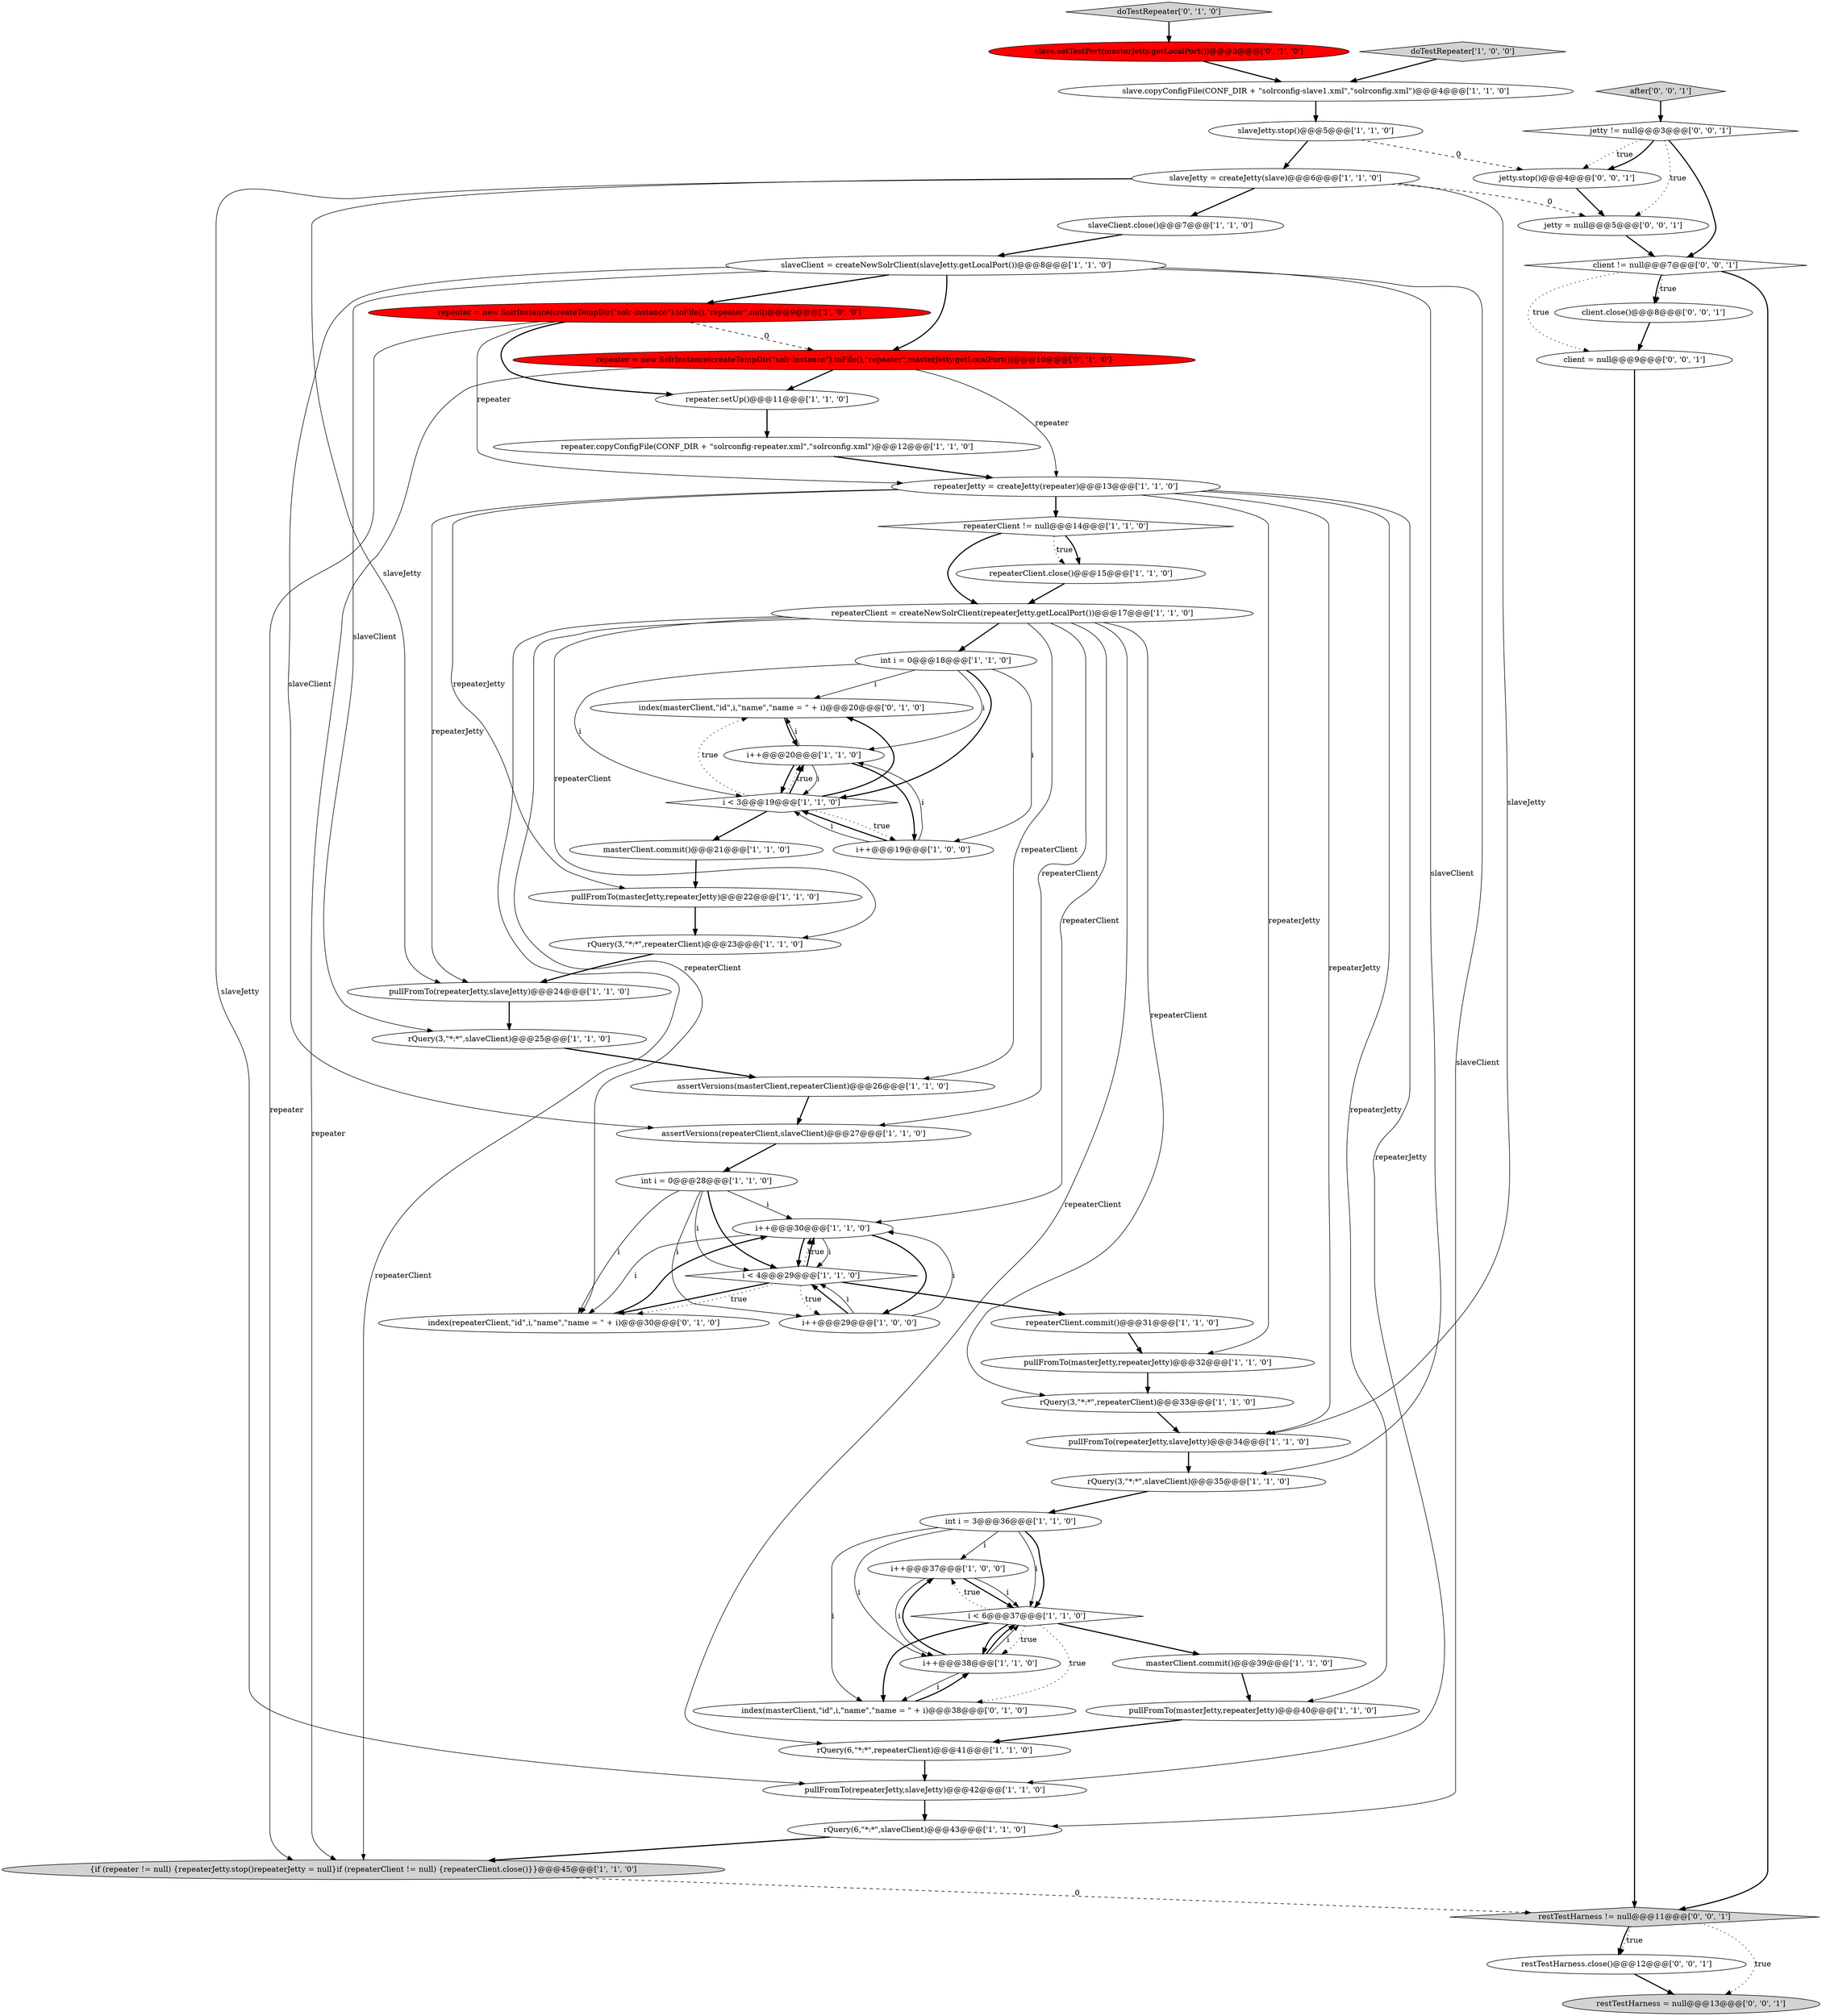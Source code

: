 digraph {
14 [style = filled, label = "i++@@@37@@@['1', '0', '0']", fillcolor = white, shape = ellipse image = "AAA0AAABBB1BBB"];
37 [style = filled, label = "rQuery(3,\"*:*\",slaveClient)@@@35@@@['1', '1', '0']", fillcolor = white, shape = ellipse image = "AAA0AAABBB1BBB"];
17 [style = filled, label = "repeater = new SolrInstance(createTempDir(\"solr-instance\").toFile(),\"repeater\",null)@@@9@@@['1', '0', '0']", fillcolor = red, shape = ellipse image = "AAA1AAABBB1BBB"];
48 [style = filled, label = "slave.setTestPort(masterJetty.getLocalPort())@@@3@@@['0', '1', '0']", fillcolor = red, shape = ellipse image = "AAA1AAABBB2BBB"];
40 [style = filled, label = "masterClient.commit()@@@21@@@['1', '1', '0']", fillcolor = white, shape = ellipse image = "AAA0AAABBB1BBB"];
53 [style = filled, label = "jetty = null@@@5@@@['0', '0', '1']", fillcolor = white, shape = ellipse image = "AAA0AAABBB3BBB"];
32 [style = filled, label = "int i = 0@@@18@@@['1', '1', '0']", fillcolor = white, shape = ellipse image = "AAA0AAABBB1BBB"];
27 [style = filled, label = "assertVersions(masterClient,repeaterClient)@@@26@@@['1', '1', '0']", fillcolor = white, shape = ellipse image = "AAA0AAABBB1BBB"];
39 [style = filled, label = "slave.copyConfigFile(CONF_DIR + \"solrconfig-slave1.xml\",\"solrconfig.xml\")@@@4@@@['1', '1', '0']", fillcolor = white, shape = ellipse image = "AAA0AAABBB1BBB"];
16 [style = filled, label = "slaveJetty.stop()@@@5@@@['1', '1', '0']", fillcolor = white, shape = ellipse image = "AAA0AAABBB1BBB"];
13 [style = filled, label = "i < 6@@@37@@@['1', '1', '0']", fillcolor = white, shape = diamond image = "AAA0AAABBB1BBB"];
28 [style = filled, label = "i++@@@30@@@['1', '1', '0']", fillcolor = white, shape = ellipse image = "AAA0AAABBB1BBB"];
47 [style = filled, label = "index(masterClient,\"id\",i,\"name\",\"name = \" + i)@@@20@@@['0', '1', '0']", fillcolor = white, shape = ellipse image = "AAA0AAABBB2BBB"];
21 [style = filled, label = "rQuery(6,\"*:*\",repeaterClient)@@@41@@@['1', '1', '0']", fillcolor = white, shape = ellipse image = "AAA0AAABBB1BBB"];
30 [style = filled, label = "assertVersions(repeaterClient,slaveClient)@@@27@@@['1', '1', '0']", fillcolor = white, shape = ellipse image = "AAA0AAABBB1BBB"];
38 [style = filled, label = "repeaterClient != null@@@14@@@['1', '1', '0']", fillcolor = white, shape = diamond image = "AAA0AAABBB1BBB"];
18 [style = filled, label = "repeaterClient.commit()@@@31@@@['1', '1', '0']", fillcolor = white, shape = ellipse image = "AAA0AAABBB1BBB"];
44 [style = filled, label = "index(masterClient,\"id\",i,\"name\",\"name = \" + i)@@@38@@@['0', '1', '0']", fillcolor = white, shape = ellipse image = "AAA0AAABBB2BBB"];
26 [style = filled, label = "rQuery(3,\"*:*\",slaveClient)@@@25@@@['1', '1', '0']", fillcolor = white, shape = ellipse image = "AAA0AAABBB1BBB"];
51 [style = filled, label = "restTestHarness != null@@@11@@@['0', '0', '1']", fillcolor = lightgray, shape = diamond image = "AAA0AAABBB3BBB"];
24 [style = filled, label = "repeater.setUp()@@@11@@@['1', '1', '0']", fillcolor = white, shape = ellipse image = "AAA0AAABBB1BBB"];
41 [style = filled, label = "i < 4@@@29@@@['1', '1', '0']", fillcolor = white, shape = diamond image = "AAA0AAABBB1BBB"];
1 [style = filled, label = "doTestRepeater['1', '0', '0']", fillcolor = lightgray, shape = diamond image = "AAA0AAABBB1BBB"];
55 [style = filled, label = "client != null@@@7@@@['0', '0', '1']", fillcolor = white, shape = diamond image = "AAA0AAABBB3BBB"];
4 [style = filled, label = "repeaterJetty = createJetty(repeater)@@@13@@@['1', '1', '0']", fillcolor = white, shape = ellipse image = "AAA0AAABBB1BBB"];
3 [style = filled, label = "i++@@@19@@@['1', '0', '0']", fillcolor = white, shape = ellipse image = "AAA0AAABBB1BBB"];
49 [style = filled, label = "jetty != null@@@3@@@['0', '0', '1']", fillcolor = white, shape = diamond image = "AAA0AAABBB3BBB"];
0 [style = filled, label = "slaveClient = createNewSolrClient(slaveJetty.getLocalPort())@@@8@@@['1', '1', '0']", fillcolor = white, shape = ellipse image = "AAA0AAABBB1BBB"];
7 [style = filled, label = "repeater.copyConfigFile(CONF_DIR + \"solrconfig-repeater.xml\",\"solrconfig.xml\")@@@12@@@['1', '1', '0']", fillcolor = white, shape = ellipse image = "AAA0AAABBB1BBB"];
23 [style = filled, label = "masterClient.commit()@@@39@@@['1', '1', '0']", fillcolor = white, shape = ellipse image = "AAA0AAABBB1BBB"];
29 [style = filled, label = "i < 3@@@19@@@['1', '1', '0']", fillcolor = white, shape = diamond image = "AAA0AAABBB1BBB"];
56 [style = filled, label = "restTestHarness.close()@@@12@@@['0', '0', '1']", fillcolor = white, shape = ellipse image = "AAA0AAABBB3BBB"];
58 [style = filled, label = "after['0', '0', '1']", fillcolor = lightgray, shape = diamond image = "AAA0AAABBB3BBB"];
50 [style = filled, label = "jetty.stop()@@@4@@@['0', '0', '1']", fillcolor = white, shape = ellipse image = "AAA0AAABBB3BBB"];
54 [style = filled, label = "client.close()@@@8@@@['0', '0', '1']", fillcolor = white, shape = ellipse image = "AAA0AAABBB3BBB"];
19 [style = filled, label = "rQuery(3,\"*:*\",repeaterClient)@@@23@@@['1', '1', '0']", fillcolor = white, shape = ellipse image = "AAA0AAABBB1BBB"];
45 [style = filled, label = "index(repeaterClient,\"id\",i,\"name\",\"name = \" + i)@@@30@@@['0', '1', '0']", fillcolor = white, shape = ellipse image = "AAA0AAABBB2BBB"];
9 [style = filled, label = "repeaterClient.close()@@@15@@@['1', '1', '0']", fillcolor = white, shape = ellipse image = "AAA0AAABBB1BBB"];
36 [style = filled, label = "{if (repeater != null) {repeaterJetty.stop()repeaterJetty = null}if (repeaterClient != null) {repeaterClient.close()}}@@@45@@@['1', '1', '0']", fillcolor = lightgray, shape = ellipse image = "AAA0AAABBB1BBB"];
8 [style = filled, label = "rQuery(3,\"*:*\",repeaterClient)@@@33@@@['1', '1', '0']", fillcolor = white, shape = ellipse image = "AAA0AAABBB1BBB"];
10 [style = filled, label = "slaveJetty = createJetty(slave)@@@6@@@['1', '1', '0']", fillcolor = white, shape = ellipse image = "AAA0AAABBB1BBB"];
15 [style = filled, label = "pullFromTo(masterJetty,repeaterJetty)@@@22@@@['1', '1', '0']", fillcolor = white, shape = ellipse image = "AAA0AAABBB1BBB"];
57 [style = filled, label = "client = null@@@9@@@['0', '0', '1']", fillcolor = white, shape = ellipse image = "AAA0AAABBB3BBB"];
31 [style = filled, label = "pullFromTo(repeaterJetty,slaveJetty)@@@42@@@['1', '1', '0']", fillcolor = white, shape = ellipse image = "AAA0AAABBB1BBB"];
43 [style = filled, label = "repeater = new SolrInstance(createTempDir(\"solr-instance\").toFile(),\"repeater\",masterJetty.getLocalPort())@@@10@@@['0', '1', '0']", fillcolor = red, shape = ellipse image = "AAA1AAABBB2BBB"];
12 [style = filled, label = "i++@@@29@@@['1', '0', '0']", fillcolor = white, shape = ellipse image = "AAA0AAABBB1BBB"];
34 [style = filled, label = "pullFromTo(repeaterJetty,slaveJetty)@@@34@@@['1', '1', '0']", fillcolor = white, shape = ellipse image = "AAA0AAABBB1BBB"];
6 [style = filled, label = "pullFromTo(masterJetty,repeaterJetty)@@@32@@@['1', '1', '0']", fillcolor = white, shape = ellipse image = "AAA0AAABBB1BBB"];
52 [style = filled, label = "restTestHarness = null@@@13@@@['0', '0', '1']", fillcolor = lightgray, shape = ellipse image = "AAA0AAABBB3BBB"];
11 [style = filled, label = "i++@@@20@@@['1', '1', '0']", fillcolor = white, shape = ellipse image = "AAA0AAABBB1BBB"];
25 [style = filled, label = "repeaterClient = createNewSolrClient(repeaterJetty.getLocalPort())@@@17@@@['1', '1', '0']", fillcolor = white, shape = ellipse image = "AAA0AAABBB1BBB"];
2 [style = filled, label = "int i = 0@@@28@@@['1', '1', '0']", fillcolor = white, shape = ellipse image = "AAA0AAABBB1BBB"];
5 [style = filled, label = "slaveClient.close()@@@7@@@['1', '1', '0']", fillcolor = white, shape = ellipse image = "AAA0AAABBB1BBB"];
35 [style = filled, label = "int i = 3@@@36@@@['1', '1', '0']", fillcolor = white, shape = ellipse image = "AAA0AAABBB1BBB"];
22 [style = filled, label = "pullFromTo(repeaterJetty,slaveJetty)@@@24@@@['1', '1', '0']", fillcolor = white, shape = ellipse image = "AAA0AAABBB1BBB"];
46 [style = filled, label = "doTestRepeater['0', '1', '0']", fillcolor = lightgray, shape = diamond image = "AAA0AAABBB2BBB"];
42 [style = filled, label = "rQuery(6,\"*:*\",slaveClient)@@@43@@@['1', '1', '0']", fillcolor = white, shape = ellipse image = "AAA0AAABBB1BBB"];
20 [style = filled, label = "i++@@@38@@@['1', '1', '0']", fillcolor = white, shape = ellipse image = "AAA0AAABBB1BBB"];
33 [style = filled, label = "pullFromTo(masterJetty,repeaterJetty)@@@40@@@['1', '1', '0']", fillcolor = white, shape = ellipse image = "AAA0AAABBB1BBB"];
56->52 [style = bold, label=""];
54->57 [style = bold, label=""];
13->20 [style = dotted, label="true"];
40->15 [style = bold, label=""];
11->29 [style = bold, label=""];
55->51 [style = bold, label=""];
46->48 [style = bold, label=""];
48->39 [style = bold, label=""];
47->11 [style = bold, label=""];
12->28 [style = solid, label="i"];
41->28 [style = bold, label=""];
49->55 [style = bold, label=""];
0->26 [style = solid, label="slaveClient"];
23->33 [style = bold, label=""];
21->31 [style = bold, label=""];
4->15 [style = solid, label="repeaterJetty"];
5->0 [style = bold, label=""];
4->22 [style = solid, label="repeaterJetty"];
38->9 [style = dotted, label="true"];
43->24 [style = bold, label=""];
41->12 [style = dotted, label="true"];
51->52 [style = dotted, label="true"];
10->31 [style = solid, label="slaveJetty"];
41->45 [style = bold, label=""];
2->41 [style = solid, label="i"];
20->44 [style = solid, label="i"];
13->44 [style = dotted, label="true"];
29->47 [style = bold, label=""];
8->34 [style = bold, label=""];
32->47 [style = solid, label="i"];
4->38 [style = bold, label=""];
17->43 [style = dashed, label="0"];
57->51 [style = bold, label=""];
0->17 [style = bold, label=""];
27->30 [style = bold, label=""];
41->28 [style = dotted, label="true"];
49->53 [style = dotted, label="true"];
17->36 [style = solid, label="repeater"];
35->14 [style = solid, label="i"];
32->3 [style = solid, label="i"];
20->14 [style = bold, label=""];
25->21 [style = solid, label="repeaterClient"];
51->56 [style = dotted, label="true"];
3->29 [style = solid, label="i"];
11->47 [style = solid, label="i"];
12->41 [style = bold, label=""];
4->31 [style = solid, label="repeaterJetty"];
26->27 [style = bold, label=""];
17->4 [style = solid, label="repeater"];
44->20 [style = bold, label=""];
38->25 [style = bold, label=""];
29->40 [style = bold, label=""];
25->27 [style = solid, label="repeaterClient"];
2->28 [style = solid, label="i"];
2->45 [style = solid, label="i"];
24->7 [style = bold, label=""];
19->22 [style = bold, label=""];
0->37 [style = solid, label="slaveClient"];
3->29 [style = bold, label=""];
29->11 [style = bold, label=""];
55->57 [style = dotted, label="true"];
1->39 [style = bold, label=""];
22->26 [style = bold, label=""];
2->41 [style = bold, label=""];
12->41 [style = solid, label="i"];
39->16 [style = bold, label=""];
20->13 [style = bold, label=""];
4->6 [style = solid, label="repeaterJetty"];
0->43 [style = bold, label=""];
25->28 [style = solid, label="repeaterClient"];
38->9 [style = bold, label=""];
28->41 [style = solid, label="i"];
49->50 [style = dotted, label="true"];
7->4 [style = bold, label=""];
28->12 [style = bold, label=""];
35->20 [style = solid, label="i"];
15->19 [style = bold, label=""];
10->53 [style = dashed, label="0"];
58->49 [style = bold, label=""];
49->50 [style = bold, label=""];
28->41 [style = bold, label=""];
35->13 [style = solid, label="i"];
20->13 [style = solid, label="i"];
31->42 [style = bold, label=""];
0->42 [style = solid, label="slaveClient"];
10->5 [style = bold, label=""];
11->3 [style = bold, label=""];
18->6 [style = bold, label=""];
14->20 [style = solid, label="i"];
32->29 [style = solid, label="i"];
37->35 [style = bold, label=""];
14->13 [style = bold, label=""];
13->14 [style = dotted, label="true"];
0->30 [style = solid, label="slaveClient"];
41->18 [style = bold, label=""];
29->3 [style = dotted, label="true"];
32->11 [style = solid, label="i"];
29->11 [style = dotted, label="true"];
53->55 [style = bold, label=""];
14->13 [style = solid, label="i"];
25->45 [style = solid, label="repeaterClient"];
16->10 [style = bold, label=""];
13->44 [style = bold, label=""];
25->32 [style = bold, label=""];
43->36 [style = solid, label="repeater"];
51->56 [style = bold, label=""];
11->29 [style = solid, label="i"];
42->36 [style = bold, label=""];
45->28 [style = bold, label=""];
43->4 [style = solid, label="repeater"];
41->45 [style = dotted, label="true"];
10->22 [style = solid, label="slaveJetty"];
32->29 [style = bold, label=""];
55->54 [style = dotted, label="true"];
17->24 [style = bold, label=""];
28->45 [style = solid, label="i"];
29->47 [style = dotted, label="true"];
34->37 [style = bold, label=""];
25->30 [style = solid, label="repeaterClient"];
25->19 [style = solid, label="repeaterClient"];
9->25 [style = bold, label=""];
2->12 [style = solid, label="i"];
6->8 [style = bold, label=""];
13->23 [style = bold, label=""];
16->50 [style = dashed, label="0"];
4->34 [style = solid, label="repeaterJetty"];
25->36 [style = solid, label="repeaterClient"];
3->11 [style = solid, label="i"];
55->54 [style = bold, label=""];
30->2 [style = bold, label=""];
33->21 [style = bold, label=""];
35->13 [style = bold, label=""];
36->51 [style = dashed, label="0"];
25->8 [style = solid, label="repeaterClient"];
50->53 [style = bold, label=""];
35->44 [style = solid, label="i"];
10->34 [style = solid, label="slaveJetty"];
4->33 [style = solid, label="repeaterJetty"];
13->20 [style = bold, label=""];
}
